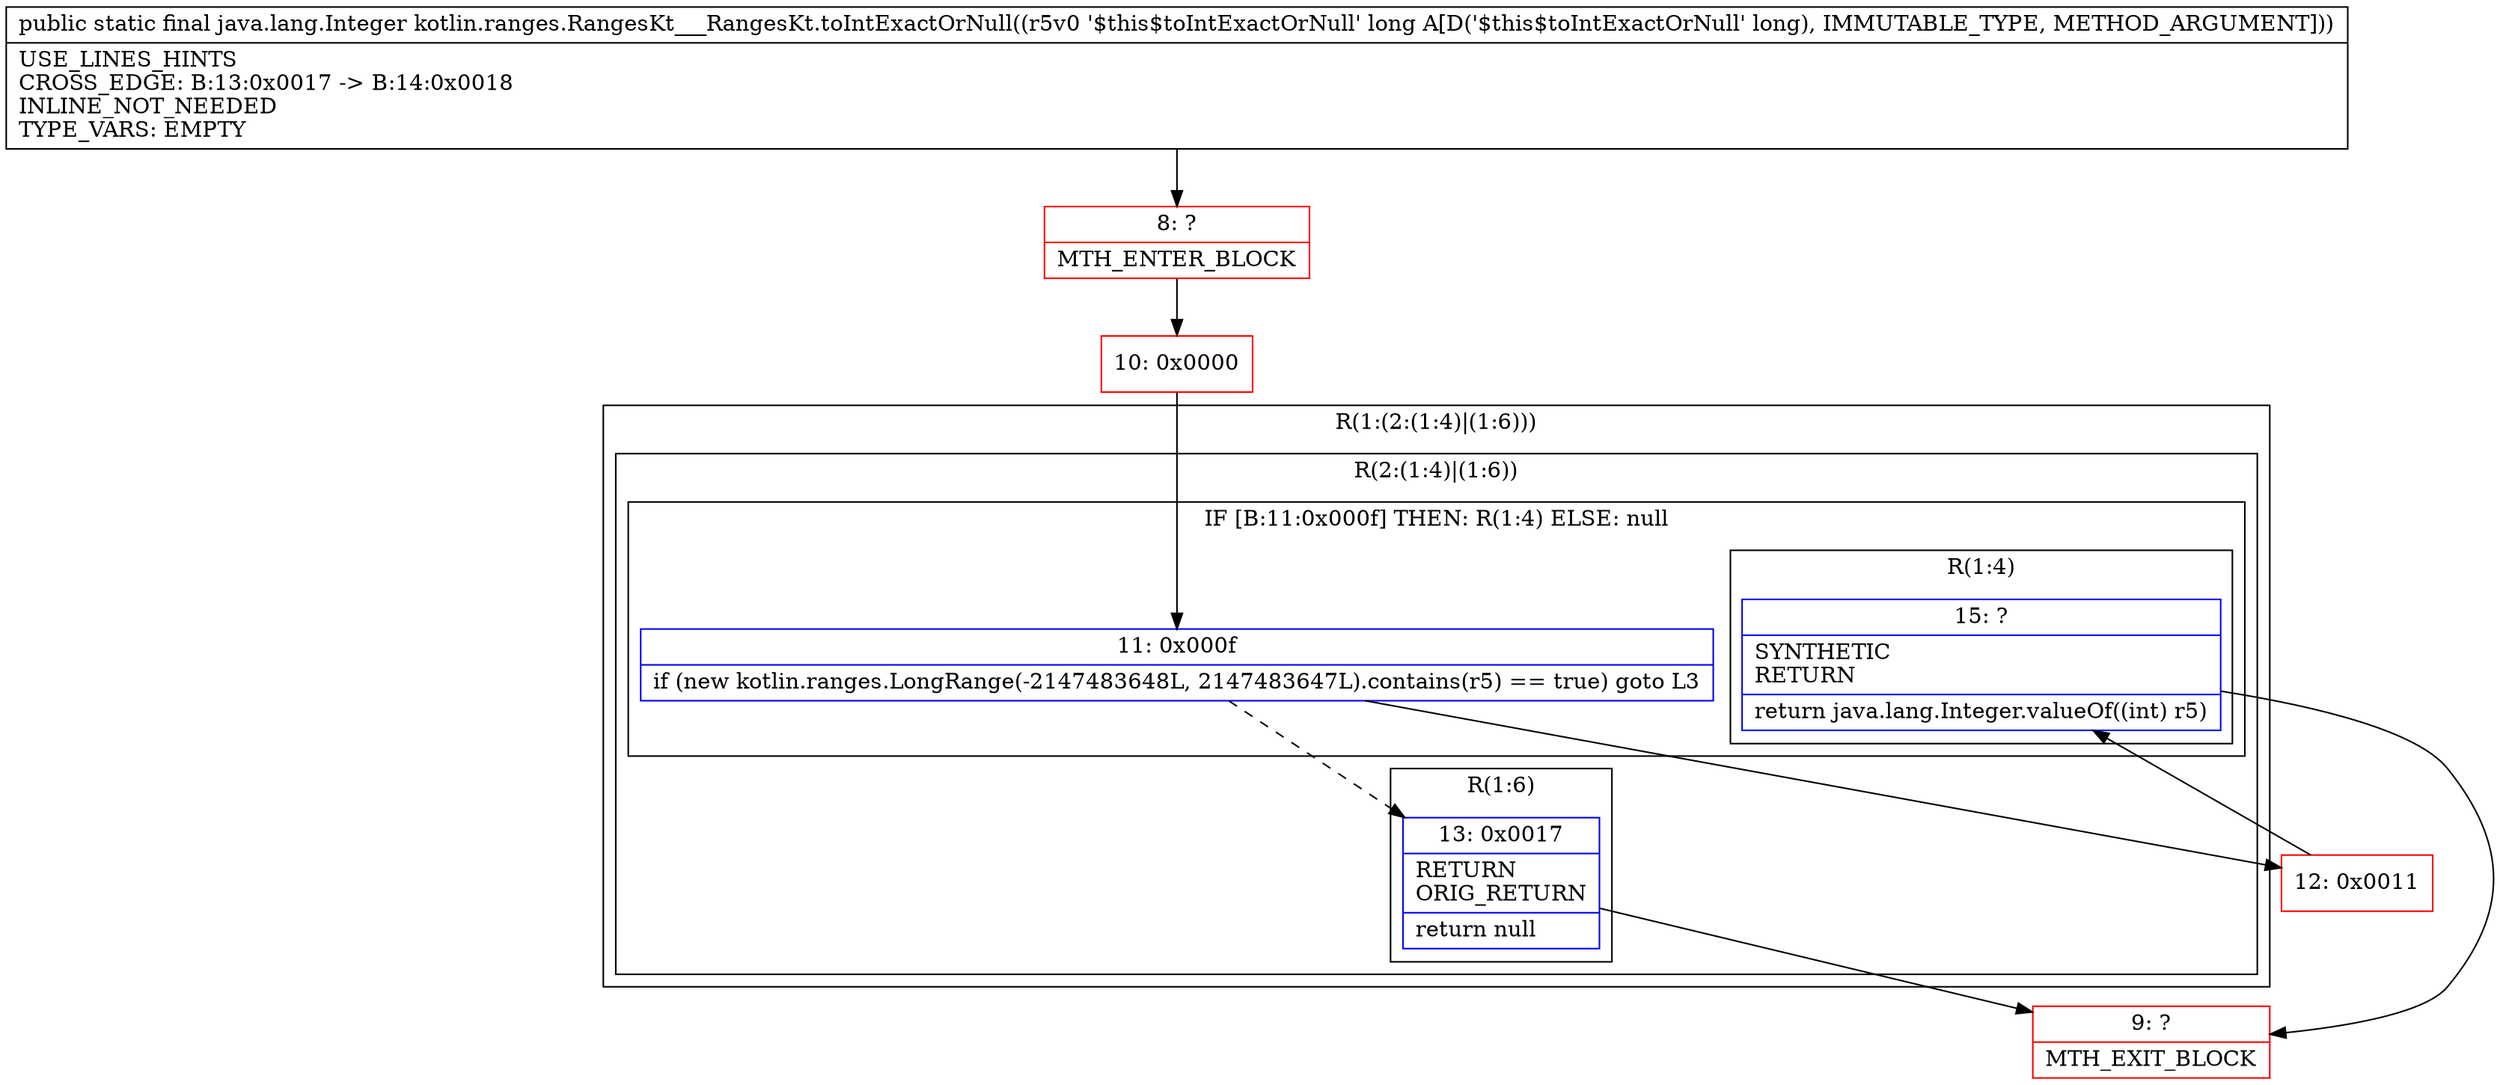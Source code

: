digraph "CFG forkotlin.ranges.RangesKt___RangesKt.toIntExactOrNull(J)Ljava\/lang\/Integer;" {
subgraph cluster_Region_819014394 {
label = "R(1:(2:(1:4)|(1:6)))";
node [shape=record,color=blue];
subgraph cluster_Region_1986264320 {
label = "R(2:(1:4)|(1:6))";
node [shape=record,color=blue];
subgraph cluster_IfRegion_1554113236 {
label = "IF [B:11:0x000f] THEN: R(1:4) ELSE: null";
node [shape=record,color=blue];
Node_11 [shape=record,label="{11\:\ 0x000f|if (new kotlin.ranges.LongRange(\-2147483648L, 2147483647L).contains(r5) == true) goto L3\l}"];
subgraph cluster_Region_1630696718 {
label = "R(1:4)";
node [shape=record,color=blue];
Node_15 [shape=record,label="{15\:\ ?|SYNTHETIC\lRETURN\l|return java.lang.Integer.valueOf((int) r5)\l}"];
}
}
subgraph cluster_Region_1477252392 {
label = "R(1:6)";
node [shape=record,color=blue];
Node_13 [shape=record,label="{13\:\ 0x0017|RETURN\lORIG_RETURN\l|return null\l}"];
}
}
}
Node_8 [shape=record,color=red,label="{8\:\ ?|MTH_ENTER_BLOCK\l}"];
Node_10 [shape=record,color=red,label="{10\:\ 0x0000}"];
Node_12 [shape=record,color=red,label="{12\:\ 0x0011}"];
Node_9 [shape=record,color=red,label="{9\:\ ?|MTH_EXIT_BLOCK\l}"];
MethodNode[shape=record,label="{public static final java.lang.Integer kotlin.ranges.RangesKt___RangesKt.toIntExactOrNull((r5v0 '$this$toIntExactOrNull' long A[D('$this$toIntExactOrNull' long), IMMUTABLE_TYPE, METHOD_ARGUMENT]))  | USE_LINES_HINTS\lCROSS_EDGE: B:13:0x0017 \-\> B:14:0x0018\lINLINE_NOT_NEEDED\lTYPE_VARS: EMPTY\l}"];
MethodNode -> Node_8;Node_11 -> Node_12;
Node_11 -> Node_13[style=dashed];
Node_15 -> Node_9;
Node_13 -> Node_9;
Node_8 -> Node_10;
Node_10 -> Node_11;
Node_12 -> Node_15;
}

